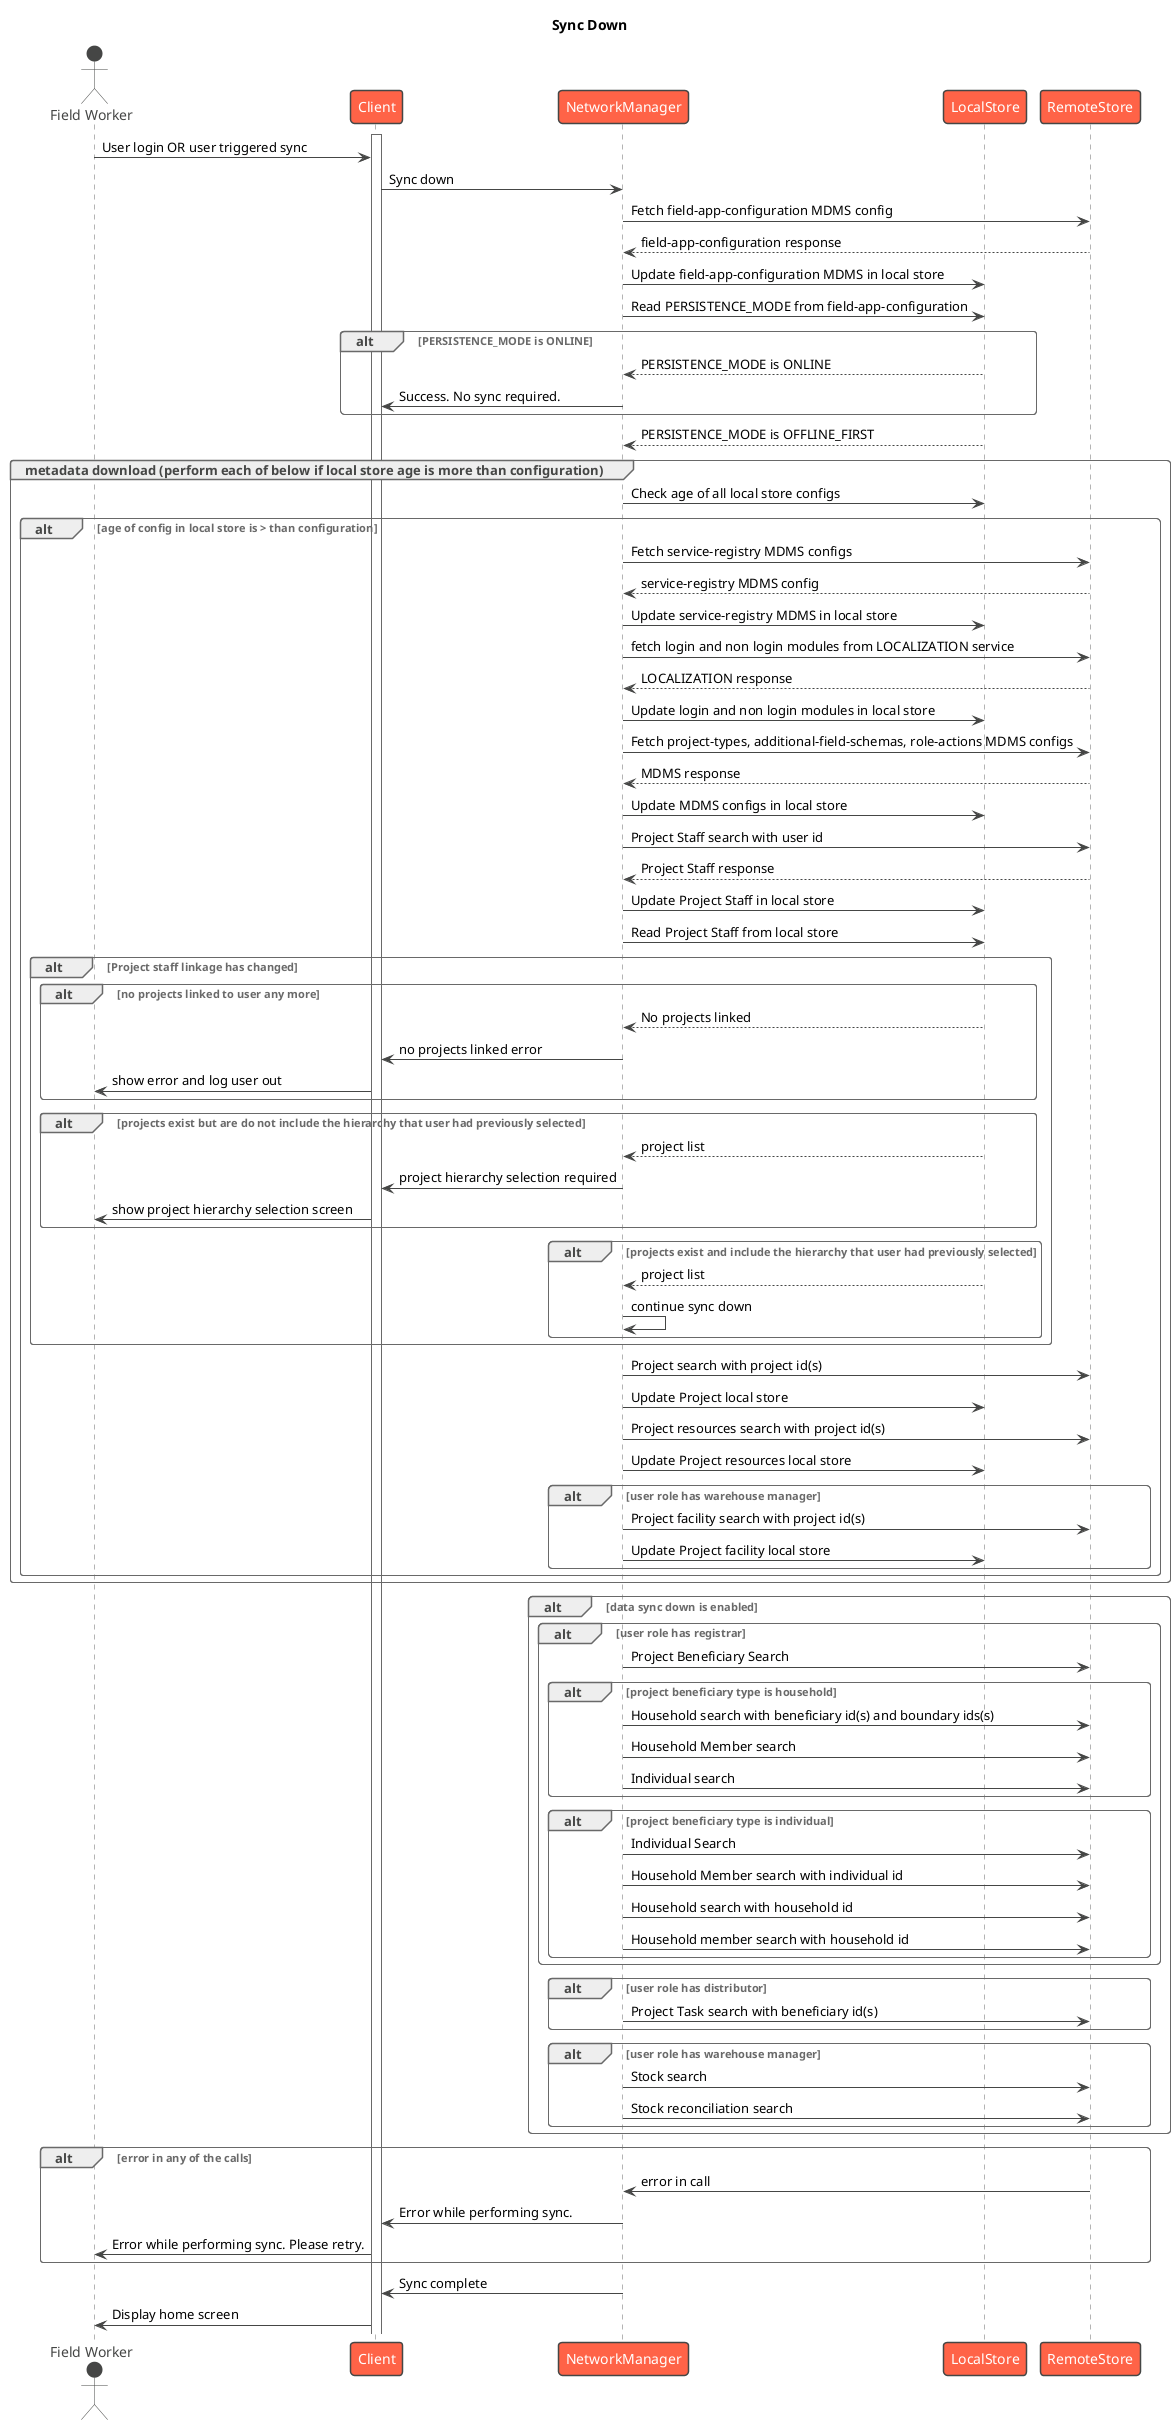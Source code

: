 @startuml
!theme vibrant
title Sync Down
actor "Field Worker" as a
participant Client as c
participant NetworkManager as nm
participant LocalStore as l
participant RemoteStore as r

activate c
a -> c: User login OR user triggered sync
c -> nm: Sync down
nm -> r: Fetch field-app-configuration MDMS config
r --> nm: field-app-configuration response
nm -> l: Update field-app-configuration MDMS in local store
nm -> l: Read PERSISTENCE_MODE from field-app-configuration
alt PERSISTENCE_MODE is ONLINE
  l --> nm: PERSISTENCE_MODE is ONLINE
  nm -> c: Success. No sync required.
end
l --> nm: PERSISTENCE_MODE is OFFLINE_FIRST
group metadata download (perform each of below if local store age is more than configuration)
  nm -> l: Check age of all local store configs
  alt age of config in local store is > than configuration
    nm -> r: Fetch service-registry MDMS configs
    r --> nm: service-registry MDMS config
    nm -> l: Update service-registry MDMS in local store
    nm -> r: fetch login and non login modules from LOCALIZATION service
    r --> nm: LOCALIZATION response
    nm -> l: Update login and non login modules in local store
    nm -> r: Fetch project-types, additional-field-schemas, role-actions MDMS configs
    r --> nm: MDMS response
    nm -> l: Update MDMS configs in local store
    nm -> r: Project Staff search with user id
    r --> nm: Project Staff response
    nm -> l: Update Project Staff in local store
    nm -> l: Read Project Staff from local store
    alt Project staff linkage has changed
      alt no projects linked to user any more
        l --> nm: No projects linked
        nm -> c: no projects linked error
        c -> a: show error and log user out
      end
      alt projects exist but are do not include the hierarchy that user had previously selected
        l --> nm: project list
        nm -> c: project hierarchy selection required
        c -> a: show project hierarchy selection screen
      end
      alt projects exist and include the hierarchy that user had previously selected
        l --> nm: project list
        nm -> nm: continue sync down
      end
    end
    nm -> r: Project search with project id(s)
    nm -> l: Update Project local store
    nm -> r: Project resources search with project id(s)
    nm -> l: Update Project resources local store
    alt user role has warehouse manager
      nm -> r: Project facility search with project id(s)
      nm -> l: Update Project facility local store
    end
  end
  'what if role is warehouse manager but no facilities are available in the boundary that the user is assigned to?
end
alt data sync down is enabled
  alt user role has registrar
    nm -> r: Project Beneficiary Search
    alt project beneficiary type is household
      nm -> r: Household search with beneficiary id(s) and boundary ids(s)
      nm -> r: Household Member search
      nm -> r: Individual search
    end
    alt project beneficiary type is individual
      nm -> r: Individual Search
      nm -> r: Household Member search with individual id
      nm -> r: Household search with household id
      nm -> r: Household member search with household id
    end
  end
  alt user role has distributor
    nm -> r: Project Task search with beneficiary id(s)
  end
  alt user role has warehouse manager
    nm -> r: Stock search
    nm -> r: Stock reconciliation search
  end
end
alt error in any of the calls
  r -> nm: error in call
  nm -> c: Error while performing sync.
  c -> a: Error while performing sync. Please retry.
end
nm -> c: Sync complete
c -> a: Display home screen
@enduml